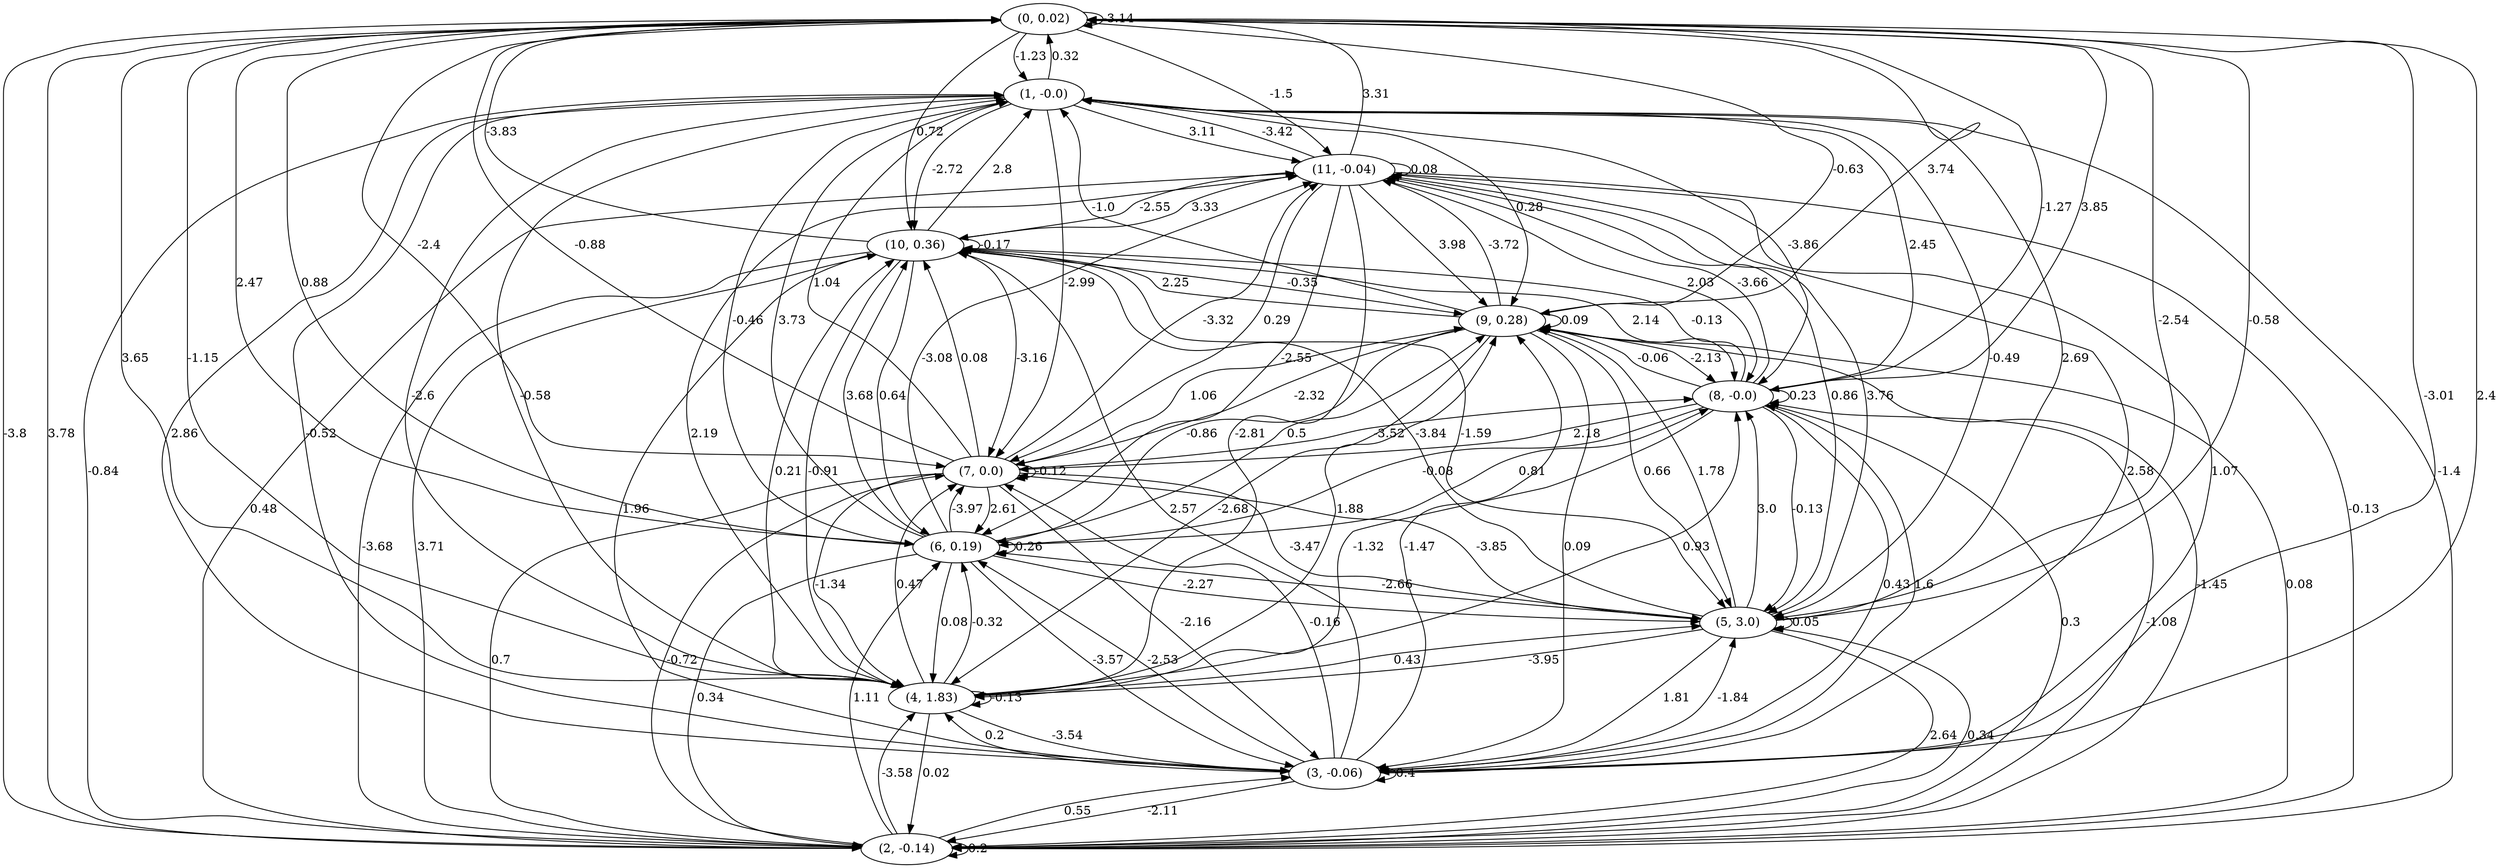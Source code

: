 digraph {
    0 [ label = "(0, 0.02)" ]
    1 [ label = "(1, -0.0)" ]
    2 [ label = "(2, -0.14)" ]
    3 [ label = "(3, -0.06)" ]
    4 [ label = "(4, 1.83)" ]
    5 [ label = "(5, 3.0)" ]
    6 [ label = "(6, 0.19)" ]
    7 [ label = "(7, 0.0)" ]
    8 [ label = "(8, -0.0)" ]
    9 [ label = "(9, 0.28)" ]
    10 [ label = "(10, 0.36)" ]
    11 [ label = "(11, -0.04)" ]
    0 -> 0 [ label = "-3.14" ]
    2 -> 2 [ label = "0.2" ]
    3 -> 3 [ label = "0.4" ]
    4 -> 4 [ label = "-0.13" ]
    5 -> 5 [ label = "0.05" ]
    6 -> 6 [ label = "0.26" ]
    7 -> 7 [ label = "-0.12" ]
    8 -> 8 [ label = "0.23" ]
    9 -> 9 [ label = "0.09" ]
    10 -> 10 [ label = "-0.17" ]
    11 -> 11 [ label = "0.08" ]
    1 -> 0 [ label = "0.32" ]
    2 -> 0 [ label = "3.78" ]
    3 -> 0 [ label = "2.4" ]
    4 -> 0 [ label = "-1.15" ]
    5 -> 0 [ label = "-0.58" ]
    6 -> 0 [ label = "0.88" ]
    7 -> 0 [ label = "-0.88" ]
    8 -> 0 [ label = "3.85" ]
    9 -> 0 [ label = "3.74" ]
    10 -> 0 [ label = "-3.83" ]
    11 -> 0 [ label = "3.31" ]
    0 -> 1 [ label = "-1.23" ]
    2 -> 1 [ label = "-0.84" ]
    3 -> 1 [ label = "-0.52" ]
    4 -> 1 [ label = "-0.58" ]
    5 -> 1 [ label = "2.69" ]
    6 -> 1 [ label = "3.73" ]
    7 -> 1 [ label = "1.04" ]
    8 -> 1 [ label = "2.45" ]
    9 -> 1 [ label = "-1.0" ]
    10 -> 1 [ label = "2.8" ]
    11 -> 1 [ label = "-3.42" ]
    0 -> 2 [ label = "-3.8" ]
    1 -> 2 [ label = "-1.4" ]
    3 -> 2 [ label = "-2.11" ]
    4 -> 2 [ label = "0.02" ]
    5 -> 2 [ label = "2.64" ]
    6 -> 2 [ label = "0.34" ]
    7 -> 2 [ label = "0.7" ]
    8 -> 2 [ label = "0.3" ]
    9 -> 2 [ label = "-1.45" ]
    10 -> 2 [ label = "-3.68" ]
    11 -> 2 [ label = "-0.13" ]
    0 -> 3 [ label = "-3.01" ]
    1 -> 3 [ label = "2.86" ]
    2 -> 3 [ label = "0.55" ]
    4 -> 3 [ label = "-3.54" ]
    5 -> 3 [ label = "1.81" ]
    6 -> 3 [ label = "-3.57" ]
    7 -> 3 [ label = "-2.16" ]
    8 -> 3 [ label = "0.43" ]
    9 -> 3 [ label = "0.09" ]
    10 -> 3 [ label = "1.96" ]
    11 -> 3 [ label = "1.07" ]
    0 -> 4 [ label = "3.65" ]
    1 -> 4 [ label = "-2.6" ]
    2 -> 4 [ label = "-3.58" ]
    3 -> 4 [ label = "0.2" ]
    5 -> 4 [ label = "-3.95" ]
    6 -> 4 [ label = "0.08" ]
    7 -> 4 [ label = "-1.34" ]
    8 -> 4 [ label = "-1.32" ]
    9 -> 4 [ label = "-2.68" ]
    10 -> 4 [ label = "-0.91" ]
    11 -> 4 [ label = "-2.81" ]
    0 -> 5 [ label = "-2.54" ]
    1 -> 5 [ label = "-0.49" ]
    2 -> 5 [ label = "0.34" ]
    3 -> 5 [ label = "-1.84" ]
    4 -> 5 [ label = "0.43" ]
    6 -> 5 [ label = "-2.27" ]
    7 -> 5 [ label = "-3.47" ]
    8 -> 5 [ label = "-0.13" ]
    9 -> 5 [ label = "0.66" ]
    10 -> 5 [ label = "-1.59" ]
    11 -> 5 [ label = "0.86" ]
    0 -> 6 [ label = "2.47" ]
    1 -> 6 [ label = "-0.46" ]
    2 -> 6 [ label = "1.11" ]
    3 -> 6 [ label = "-2.53" ]
    4 -> 6 [ label = "-0.32" ]
    5 -> 6 [ label = "-2.66" ]
    7 -> 6 [ label = "2.61" ]
    8 -> 6 [ label = "-0.08" ]
    9 -> 6 [ label = "-0.86" ]
    10 -> 6 [ label = "0.64" ]
    11 -> 6 [ label = "-2.55" ]
    0 -> 7 [ label = "-2.4" ]
    1 -> 7 [ label = "-2.99" ]
    2 -> 7 [ label = "-0.72" ]
    3 -> 7 [ label = "-0.16" ]
    4 -> 7 [ label = "0.47" ]
    5 -> 7 [ label = "-3.85" ]
    6 -> 7 [ label = "-3.97" ]
    8 -> 7 [ label = "2.18" ]
    9 -> 7 [ label = "-2.32" ]
    10 -> 7 [ label = "-3.16" ]
    11 -> 7 [ label = "0.29" ]
    0 -> 8 [ label = "-1.27" ]
    1 -> 8 [ label = "-3.86" ]
    2 -> 8 [ label = "-1.08" ]
    3 -> 8 [ label = "1.6" ]
    4 -> 8 [ label = "0.93" ]
    5 -> 8 [ label = "3.0" ]
    6 -> 8 [ label = "0.81" ]
    7 -> 8 [ label = "-3.52" ]
    9 -> 8 [ label = "-2.13" ]
    10 -> 8 [ label = "2.14" ]
    11 -> 8 [ label = "2.03" ]
    0 -> 9 [ label = "-0.63" ]
    1 -> 9 [ label = "0.28" ]
    2 -> 9 [ label = "0.08" ]
    3 -> 9 [ label = "-1.47" ]
    4 -> 9 [ label = "1.88" ]
    5 -> 9 [ label = "1.78" ]
    6 -> 9 [ label = "0.5" ]
    7 -> 9 [ label = "1.06" ]
    8 -> 9 [ label = "-0.06" ]
    10 -> 9 [ label = "-0.35" ]
    11 -> 9 [ label = "3.98" ]
    0 -> 10 [ label = "0.72" ]
    1 -> 10 [ label = "-2.72" ]
    2 -> 10 [ label = "3.71" ]
    3 -> 10 [ label = "2.57" ]
    4 -> 10 [ label = "0.21" ]
    5 -> 10 [ label = "-3.84" ]
    6 -> 10 [ label = "3.68" ]
    7 -> 10 [ label = "0.08" ]
    8 -> 10 [ label = "-0.13" ]
    9 -> 10 [ label = "2.25" ]
    11 -> 10 [ label = "-2.55" ]
    0 -> 11 [ label = "-1.5" ]
    1 -> 11 [ label = "3.11" ]
    2 -> 11 [ label = "0.48" ]
    3 -> 11 [ label = "2.58" ]
    4 -> 11 [ label = "2.19" ]
    5 -> 11 [ label = "3.76" ]
    6 -> 11 [ label = "-3.08" ]
    7 -> 11 [ label = "-3.32" ]
    8 -> 11 [ label = "-3.66" ]
    9 -> 11 [ label = "-3.72" ]
    10 -> 11 [ label = "3.33" ]
}

